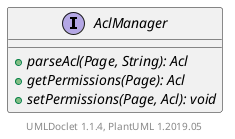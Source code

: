 @startuml

    interface AclManager [[AclManager.html]] {
        {abstract} +parseAcl(Page, String): Acl
        {abstract} +getPermissions(Page): Acl
        {abstract} +setPermissions(Page, Acl): void
    }


    center footer UMLDoclet 1.1.4, PlantUML 1.2019.05
@enduml
